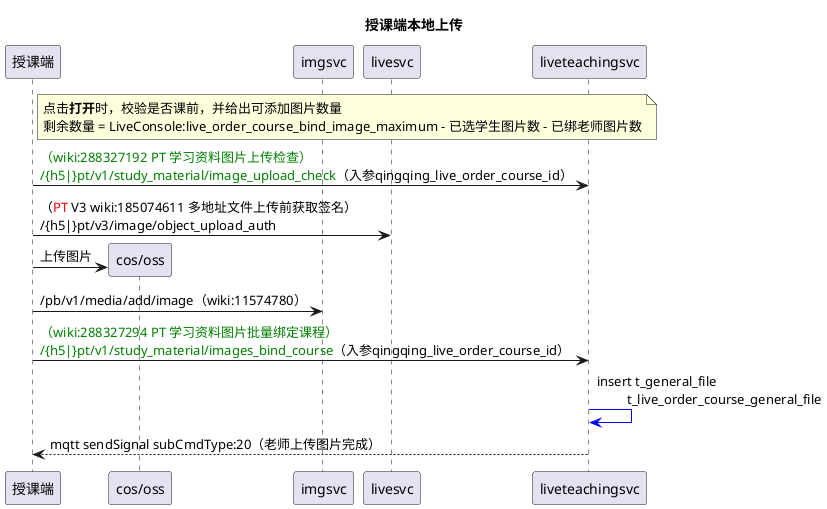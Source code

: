@startuml
title 授课端本地上传
participant 授课端
participant "cos/oss" AS oss
participant imgsvc
participant livesvc
note right 授课端
点击<b>打开</b>时，校验是否课前，并给出可添加图片数量
剩余数量 = LiveConsole:live_order_course_bind_image_maximum - 已选学生图片数 - 已绑老师图片数
end note
授课端 -> liveteachingsvc: <color #green>（wiki:288327192 PT 学习资料图片上传检查）\n<color #green>/{h5|}pt/v1/study_material/image_upload_check</color>（入参qingqing_live_order_course_id）
授课端 -> livesvc: （<color #red>PT</color> V3 wiki:185074611 多地址文件上传前获取签名）\n/{h5|}pt/v3/image/object_upload_auth
create oss
授课端 -> oss: 上传图片
授课端 -> imgsvc: /pb/v1/media/add/image（wiki:11574780）
授课端 -> liveteachingsvc: <color #green>（wiki:288327294 PT 学习资料图片批量绑定课程）\n<color #green>/{h5|}pt/v1/study_material/images_bind_course</color>（入参qingqing_live_order_course_id）
liveteachingsvc -[#blue]> liveteachingsvc: insert t_general_file\n\t t_live_order_course_general_file
liveteachingsvc --> 授课端: mqtt sendSignal subCmdType:20（老师上传图片完成）
@enduml